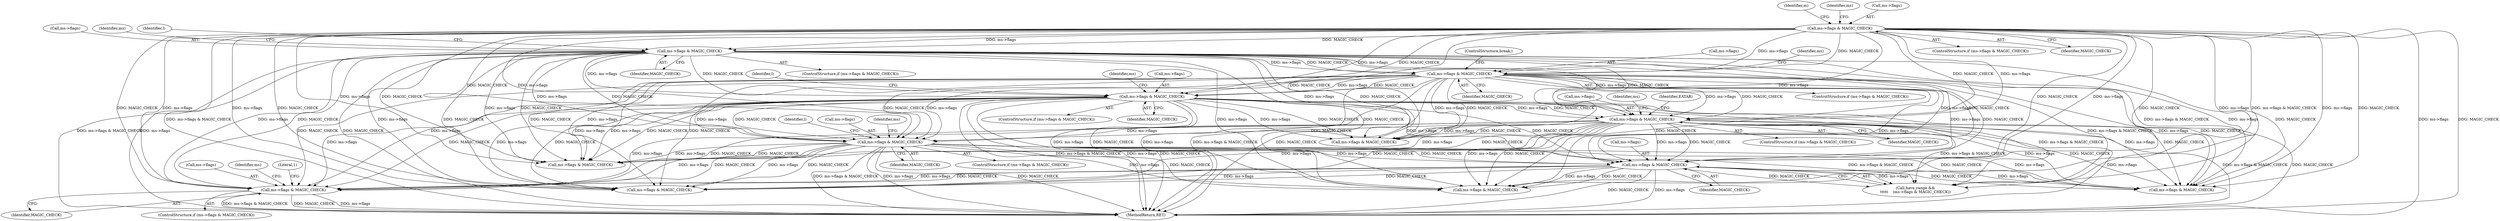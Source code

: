digraph "0_file_4a284c89d6ef11aca34da65da7d673050a5ea320@pointer" {
"1001229" [label="(Call,ms->flags & MAGIC_CHECK)"];
"1000598" [label="(Call,ms->flags & MAGIC_CHECK)"];
"1000476" [label="(Call,ms->flags & MAGIC_CHECK)"];
"1000452" [label="(Call,ms->flags & MAGIC_CHECK)"];
"1000905" [label="(Call,ms->flags & MAGIC_CHECK)"];
"1000687" [label="(Call,ms->flags & MAGIC_CHECK)"];
"1000718" [label="(Call,ms->flags & MAGIC_CHECK)"];
"1001016" [label="(Call,ms->flags & MAGIC_CHECK)"];
"1000905" [label="(Call,ms->flags & MAGIC_CHECK)"];
"1000687" [label="(Call,ms->flags & MAGIC_CHECK)"];
"1001230" [label="(Call,ms->flags)"];
"1001014" [label="(Call,have_range &&\n\t\t\t\t\t    (ms->flags & MAGIC_CHECK))"];
"1000722" [label="(Identifier,MAGIC_CHECK)"];
"1000686" [label="(ControlStructure,if (ms->flags & MAGIC_CHECK))"];
"1000486" [label="(Identifier,l)"];
"1000598" [label="(Call,ms->flags & MAGIC_CHECK)"];
"1000604" [label="(Identifier,ms)"];
"1001493" [label="(Call,ms->flags & MAGIC_CHECK)"];
"1001537" [label="(MethodReturn,RET)"];
"1000462" [label="(Identifier,m)"];
"1000608" [label="(ControlStructure,break;)"];
"1000697" [label="(Identifier,l)"];
"1001228" [label="(ControlStructure,if (ms->flags & MAGIC_CHECK))"];
"1001020" [label="(Identifier,MAGIC_CHECK)"];
"1000693" [label="(Identifier,ms)"];
"1000914" [label="(Identifier,l)"];
"1001505" [label="(Call,ms->flags & MAGIC_CHECK)"];
"1000691" [label="(Identifier,MAGIC_CHECK)"];
"1000597" [label="(ControlStructure,if (ms->flags & MAGIC_CHECK))"];
"1000599" [label="(Call,ms->flags)"];
"1000476" [label="(Call,ms->flags & MAGIC_CHECK)"];
"1000869" [label="(Call,ms->flags & MAGIC_CHECK)"];
"1001271" [label="(Call,ms->flags & MAGIC_CHECK)"];
"1000451" [label="(ControlStructure,if (ms->flags & MAGIC_CHECK))"];
"1000909" [label="(Identifier,MAGIC_CHECK)"];
"1000456" [label="(Identifier,MAGIC_CHECK)"];
"1000480" [label="(Identifier,MAGIC_CHECK)"];
"1000906" [label="(Call,ms->flags)"];
"1000904" [label="(ControlStructure,if (ms->flags & MAGIC_CHECK))"];
"1000477" [label="(Call,ms->flags)"];
"1001229" [label="(Call,ms->flags & MAGIC_CHECK)"];
"1000688" [label="(Call,ms->flags)"];
"1001017" [label="(Call,ms->flags)"];
"1000717" [label="(ControlStructure,if (ms->flags & MAGIC_CHECK))"];
"1000452" [label="(Call,ms->flags & MAGIC_CHECK)"];
"1000911" [label="(Identifier,ms)"];
"1001016" [label="(Call,ms->flags & MAGIC_CHECK)"];
"1000458" [label="(Identifier,ms)"];
"1000718" [label="(Call,ms->flags & MAGIC_CHECK)"];
"1000453" [label="(Call,ms->flags)"];
"1000719" [label="(Call,ms->flags)"];
"1000724" [label="(Identifier,ms)"];
"1000726" [label="(Identifier,EATAB)"];
"1001306" [label="(Call,ms->flags & MAGIC_CHECK)"];
"1000475" [label="(ControlStructure,if (ms->flags & MAGIC_CHECK))"];
"1001235" [label="(Identifier,ms)"];
"1000482" [label="(Identifier,ms)"];
"1001233" [label="(Identifier,MAGIC_CHECK)"];
"1001241" [label="(Literal,1)"];
"1000602" [label="(Identifier,MAGIC_CHECK)"];
"1001229" -> "1001228"  [label="AST: "];
"1001229" -> "1001233"  [label="CFG: "];
"1001230" -> "1001229"  [label="AST: "];
"1001233" -> "1001229"  [label="AST: "];
"1001235" -> "1001229"  [label="CFG: "];
"1001241" -> "1001229"  [label="CFG: "];
"1001229" -> "1001537"  [label="DDG: ms->flags & MAGIC_CHECK"];
"1001229" -> "1001537"  [label="DDG: MAGIC_CHECK"];
"1001229" -> "1001537"  [label="DDG: ms->flags"];
"1000598" -> "1001229"  [label="DDG: ms->flags"];
"1000598" -> "1001229"  [label="DDG: MAGIC_CHECK"];
"1000905" -> "1001229"  [label="DDG: ms->flags"];
"1000905" -> "1001229"  [label="DDG: MAGIC_CHECK"];
"1000476" -> "1001229"  [label="DDG: ms->flags"];
"1000476" -> "1001229"  [label="DDG: MAGIC_CHECK"];
"1000687" -> "1001229"  [label="DDG: ms->flags"];
"1000687" -> "1001229"  [label="DDG: MAGIC_CHECK"];
"1001016" -> "1001229"  [label="DDG: ms->flags"];
"1001016" -> "1001229"  [label="DDG: MAGIC_CHECK"];
"1000452" -> "1001229"  [label="DDG: ms->flags"];
"1000452" -> "1001229"  [label="DDG: MAGIC_CHECK"];
"1000718" -> "1001229"  [label="DDG: ms->flags"];
"1000718" -> "1001229"  [label="DDG: MAGIC_CHECK"];
"1000598" -> "1000597"  [label="AST: "];
"1000598" -> "1000602"  [label="CFG: "];
"1000599" -> "1000598"  [label="AST: "];
"1000602" -> "1000598"  [label="AST: "];
"1000604" -> "1000598"  [label="CFG: "];
"1000608" -> "1000598"  [label="CFG: "];
"1000598" -> "1001537"  [label="DDG: ms->flags"];
"1000598" -> "1001537"  [label="DDG: ms->flags & MAGIC_CHECK"];
"1000598" -> "1001537"  [label="DDG: MAGIC_CHECK"];
"1000476" -> "1000598"  [label="DDG: ms->flags"];
"1000476" -> "1000598"  [label="DDG: MAGIC_CHECK"];
"1000452" -> "1000598"  [label="DDG: ms->flags"];
"1000452" -> "1000598"  [label="DDG: MAGIC_CHECK"];
"1000598" -> "1000687"  [label="DDG: ms->flags"];
"1000598" -> "1000687"  [label="DDG: MAGIC_CHECK"];
"1000598" -> "1000718"  [label="DDG: ms->flags"];
"1000598" -> "1000718"  [label="DDG: MAGIC_CHECK"];
"1000598" -> "1000869"  [label="DDG: ms->flags"];
"1000598" -> "1000869"  [label="DDG: MAGIC_CHECK"];
"1000598" -> "1000905"  [label="DDG: ms->flags"];
"1000598" -> "1000905"  [label="DDG: MAGIC_CHECK"];
"1000598" -> "1001014"  [label="DDG: ms->flags & MAGIC_CHECK"];
"1000598" -> "1001016"  [label="DDG: ms->flags"];
"1000598" -> "1001016"  [label="DDG: MAGIC_CHECK"];
"1000598" -> "1001271"  [label="DDG: ms->flags"];
"1000598" -> "1001271"  [label="DDG: MAGIC_CHECK"];
"1000598" -> "1001306"  [label="DDG: ms->flags"];
"1000598" -> "1001306"  [label="DDG: MAGIC_CHECK"];
"1000598" -> "1001493"  [label="DDG: ms->flags"];
"1000598" -> "1001493"  [label="DDG: MAGIC_CHECK"];
"1000598" -> "1001505"  [label="DDG: ms->flags"];
"1000598" -> "1001505"  [label="DDG: MAGIC_CHECK"];
"1000476" -> "1000475"  [label="AST: "];
"1000476" -> "1000480"  [label="CFG: "];
"1000477" -> "1000476"  [label="AST: "];
"1000480" -> "1000476"  [label="AST: "];
"1000482" -> "1000476"  [label="CFG: "];
"1000486" -> "1000476"  [label="CFG: "];
"1000476" -> "1001537"  [label="DDG: ms->flags & MAGIC_CHECK"];
"1000476" -> "1001537"  [label="DDG: ms->flags"];
"1000476" -> "1001537"  [label="DDG: MAGIC_CHECK"];
"1000452" -> "1000476"  [label="DDG: ms->flags"];
"1000452" -> "1000476"  [label="DDG: MAGIC_CHECK"];
"1000476" -> "1000687"  [label="DDG: ms->flags"];
"1000476" -> "1000687"  [label="DDG: MAGIC_CHECK"];
"1000476" -> "1000718"  [label="DDG: ms->flags"];
"1000476" -> "1000718"  [label="DDG: MAGIC_CHECK"];
"1000476" -> "1000869"  [label="DDG: ms->flags"];
"1000476" -> "1000869"  [label="DDG: MAGIC_CHECK"];
"1000476" -> "1000905"  [label="DDG: ms->flags"];
"1000476" -> "1000905"  [label="DDG: MAGIC_CHECK"];
"1000476" -> "1001014"  [label="DDG: ms->flags & MAGIC_CHECK"];
"1000476" -> "1001016"  [label="DDG: ms->flags"];
"1000476" -> "1001016"  [label="DDG: MAGIC_CHECK"];
"1000476" -> "1001271"  [label="DDG: ms->flags"];
"1000476" -> "1001271"  [label="DDG: MAGIC_CHECK"];
"1000476" -> "1001306"  [label="DDG: ms->flags"];
"1000476" -> "1001306"  [label="DDG: MAGIC_CHECK"];
"1000476" -> "1001493"  [label="DDG: ms->flags"];
"1000476" -> "1001493"  [label="DDG: MAGIC_CHECK"];
"1000476" -> "1001505"  [label="DDG: ms->flags"];
"1000476" -> "1001505"  [label="DDG: MAGIC_CHECK"];
"1000452" -> "1000451"  [label="AST: "];
"1000452" -> "1000456"  [label="CFG: "];
"1000453" -> "1000452"  [label="AST: "];
"1000456" -> "1000452"  [label="AST: "];
"1000458" -> "1000452"  [label="CFG: "];
"1000462" -> "1000452"  [label="CFG: "];
"1000452" -> "1001537"  [label="DDG: ms->flags & MAGIC_CHECK"];
"1000452" -> "1001537"  [label="DDG: ms->flags"];
"1000452" -> "1001537"  [label="DDG: MAGIC_CHECK"];
"1000452" -> "1000687"  [label="DDG: ms->flags"];
"1000452" -> "1000687"  [label="DDG: MAGIC_CHECK"];
"1000452" -> "1000718"  [label="DDG: ms->flags"];
"1000452" -> "1000718"  [label="DDG: MAGIC_CHECK"];
"1000452" -> "1000869"  [label="DDG: ms->flags"];
"1000452" -> "1000869"  [label="DDG: MAGIC_CHECK"];
"1000452" -> "1000905"  [label="DDG: ms->flags"];
"1000452" -> "1000905"  [label="DDG: MAGIC_CHECK"];
"1000452" -> "1001014"  [label="DDG: ms->flags & MAGIC_CHECK"];
"1000452" -> "1001016"  [label="DDG: ms->flags"];
"1000452" -> "1001016"  [label="DDG: MAGIC_CHECK"];
"1000452" -> "1001271"  [label="DDG: ms->flags"];
"1000452" -> "1001271"  [label="DDG: MAGIC_CHECK"];
"1000452" -> "1001306"  [label="DDG: ms->flags"];
"1000452" -> "1001306"  [label="DDG: MAGIC_CHECK"];
"1000452" -> "1001493"  [label="DDG: ms->flags"];
"1000452" -> "1001493"  [label="DDG: MAGIC_CHECK"];
"1000452" -> "1001505"  [label="DDG: ms->flags"];
"1000452" -> "1001505"  [label="DDG: MAGIC_CHECK"];
"1000905" -> "1000904"  [label="AST: "];
"1000905" -> "1000909"  [label="CFG: "];
"1000906" -> "1000905"  [label="AST: "];
"1000909" -> "1000905"  [label="AST: "];
"1000911" -> "1000905"  [label="CFG: "];
"1000914" -> "1000905"  [label="CFG: "];
"1000905" -> "1001537"  [label="DDG: ms->flags & MAGIC_CHECK"];
"1000905" -> "1001537"  [label="DDG: ms->flags"];
"1000905" -> "1001537"  [label="DDG: MAGIC_CHECK"];
"1000687" -> "1000905"  [label="DDG: ms->flags"];
"1000687" -> "1000905"  [label="DDG: MAGIC_CHECK"];
"1000718" -> "1000905"  [label="DDG: ms->flags"];
"1000718" -> "1000905"  [label="DDG: MAGIC_CHECK"];
"1000905" -> "1001014"  [label="DDG: ms->flags & MAGIC_CHECK"];
"1000905" -> "1001016"  [label="DDG: ms->flags"];
"1000905" -> "1001016"  [label="DDG: MAGIC_CHECK"];
"1000905" -> "1001271"  [label="DDG: ms->flags"];
"1000905" -> "1001271"  [label="DDG: MAGIC_CHECK"];
"1000905" -> "1001306"  [label="DDG: ms->flags"];
"1000905" -> "1001306"  [label="DDG: MAGIC_CHECK"];
"1000905" -> "1001493"  [label="DDG: ms->flags"];
"1000905" -> "1001493"  [label="DDG: MAGIC_CHECK"];
"1000905" -> "1001505"  [label="DDG: ms->flags"];
"1000905" -> "1001505"  [label="DDG: MAGIC_CHECK"];
"1000687" -> "1000686"  [label="AST: "];
"1000687" -> "1000691"  [label="CFG: "];
"1000688" -> "1000687"  [label="AST: "];
"1000691" -> "1000687"  [label="AST: "];
"1000693" -> "1000687"  [label="CFG: "];
"1000697" -> "1000687"  [label="CFG: "];
"1000687" -> "1001537"  [label="DDG: ms->flags & MAGIC_CHECK"];
"1000687" -> "1001537"  [label="DDG: ms->flags"];
"1000687" -> "1001537"  [label="DDG: MAGIC_CHECK"];
"1000687" -> "1000718"  [label="DDG: ms->flags"];
"1000687" -> "1000718"  [label="DDG: MAGIC_CHECK"];
"1000687" -> "1000869"  [label="DDG: ms->flags"];
"1000687" -> "1000869"  [label="DDG: MAGIC_CHECK"];
"1000687" -> "1001014"  [label="DDG: ms->flags & MAGIC_CHECK"];
"1000687" -> "1001016"  [label="DDG: ms->flags"];
"1000687" -> "1001016"  [label="DDG: MAGIC_CHECK"];
"1000687" -> "1001271"  [label="DDG: ms->flags"];
"1000687" -> "1001271"  [label="DDG: MAGIC_CHECK"];
"1000687" -> "1001306"  [label="DDG: ms->flags"];
"1000687" -> "1001306"  [label="DDG: MAGIC_CHECK"];
"1000687" -> "1001493"  [label="DDG: ms->flags"];
"1000687" -> "1001493"  [label="DDG: MAGIC_CHECK"];
"1000687" -> "1001505"  [label="DDG: ms->flags"];
"1000687" -> "1001505"  [label="DDG: MAGIC_CHECK"];
"1000718" -> "1000717"  [label="AST: "];
"1000718" -> "1000722"  [label="CFG: "];
"1000719" -> "1000718"  [label="AST: "];
"1000722" -> "1000718"  [label="AST: "];
"1000724" -> "1000718"  [label="CFG: "];
"1000726" -> "1000718"  [label="CFG: "];
"1000718" -> "1001537"  [label="DDG: ms->flags"];
"1000718" -> "1001537"  [label="DDG: ms->flags & MAGIC_CHECK"];
"1000718" -> "1001537"  [label="DDG: MAGIC_CHECK"];
"1000718" -> "1000869"  [label="DDG: ms->flags"];
"1000718" -> "1000869"  [label="DDG: MAGIC_CHECK"];
"1000718" -> "1001014"  [label="DDG: ms->flags & MAGIC_CHECK"];
"1000718" -> "1001016"  [label="DDG: ms->flags"];
"1000718" -> "1001016"  [label="DDG: MAGIC_CHECK"];
"1000718" -> "1001271"  [label="DDG: ms->flags"];
"1000718" -> "1001271"  [label="DDG: MAGIC_CHECK"];
"1000718" -> "1001306"  [label="DDG: ms->flags"];
"1000718" -> "1001306"  [label="DDG: MAGIC_CHECK"];
"1000718" -> "1001493"  [label="DDG: ms->flags"];
"1000718" -> "1001493"  [label="DDG: MAGIC_CHECK"];
"1000718" -> "1001505"  [label="DDG: ms->flags"];
"1000718" -> "1001505"  [label="DDG: MAGIC_CHECK"];
"1001016" -> "1001014"  [label="AST: "];
"1001016" -> "1001020"  [label="CFG: "];
"1001017" -> "1001016"  [label="AST: "];
"1001020" -> "1001016"  [label="AST: "];
"1001014" -> "1001016"  [label="CFG: "];
"1001016" -> "1001537"  [label="DDG: MAGIC_CHECK"];
"1001016" -> "1001537"  [label="DDG: ms->flags"];
"1001016" -> "1001014"  [label="DDG: ms->flags"];
"1001016" -> "1001014"  [label="DDG: MAGIC_CHECK"];
"1001016" -> "1001306"  [label="DDG: ms->flags"];
"1001016" -> "1001306"  [label="DDG: MAGIC_CHECK"];
"1001016" -> "1001493"  [label="DDG: ms->flags"];
"1001016" -> "1001493"  [label="DDG: MAGIC_CHECK"];
"1001016" -> "1001505"  [label="DDG: ms->flags"];
"1001016" -> "1001505"  [label="DDG: MAGIC_CHECK"];
}
